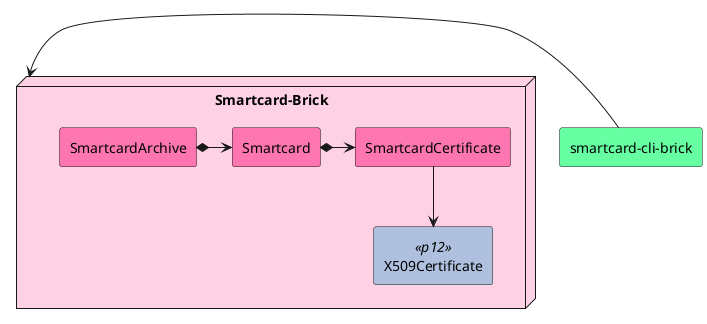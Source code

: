 @startuml
skinparam componentStyle rectangle

skinparam component {
    BackgroundColor<<external>> Yellow
    BorderColor<<external>> Red
    BackgroundColor<<p12>> #AEC0DE
}

[smartcard-cli-brick] #66FFA2

node "Smartcard-Brick" #FFD1E5 {
    [SmartcardArchive] #FE76B0
    [Smartcard] #FE76B0
    [SmartcardCertificate] #FE76B0
    [X509Certificate] <<p12>>
}

[smartcard-cli-brick] -left-> [Smartcard-Brick]
[SmartcardArchive] *-right-> [Smartcard]
[Smartcard] *-right-> [SmartcardCertificate]
[SmartcardCertificate] -down-> [X509Certificate]

@enduml